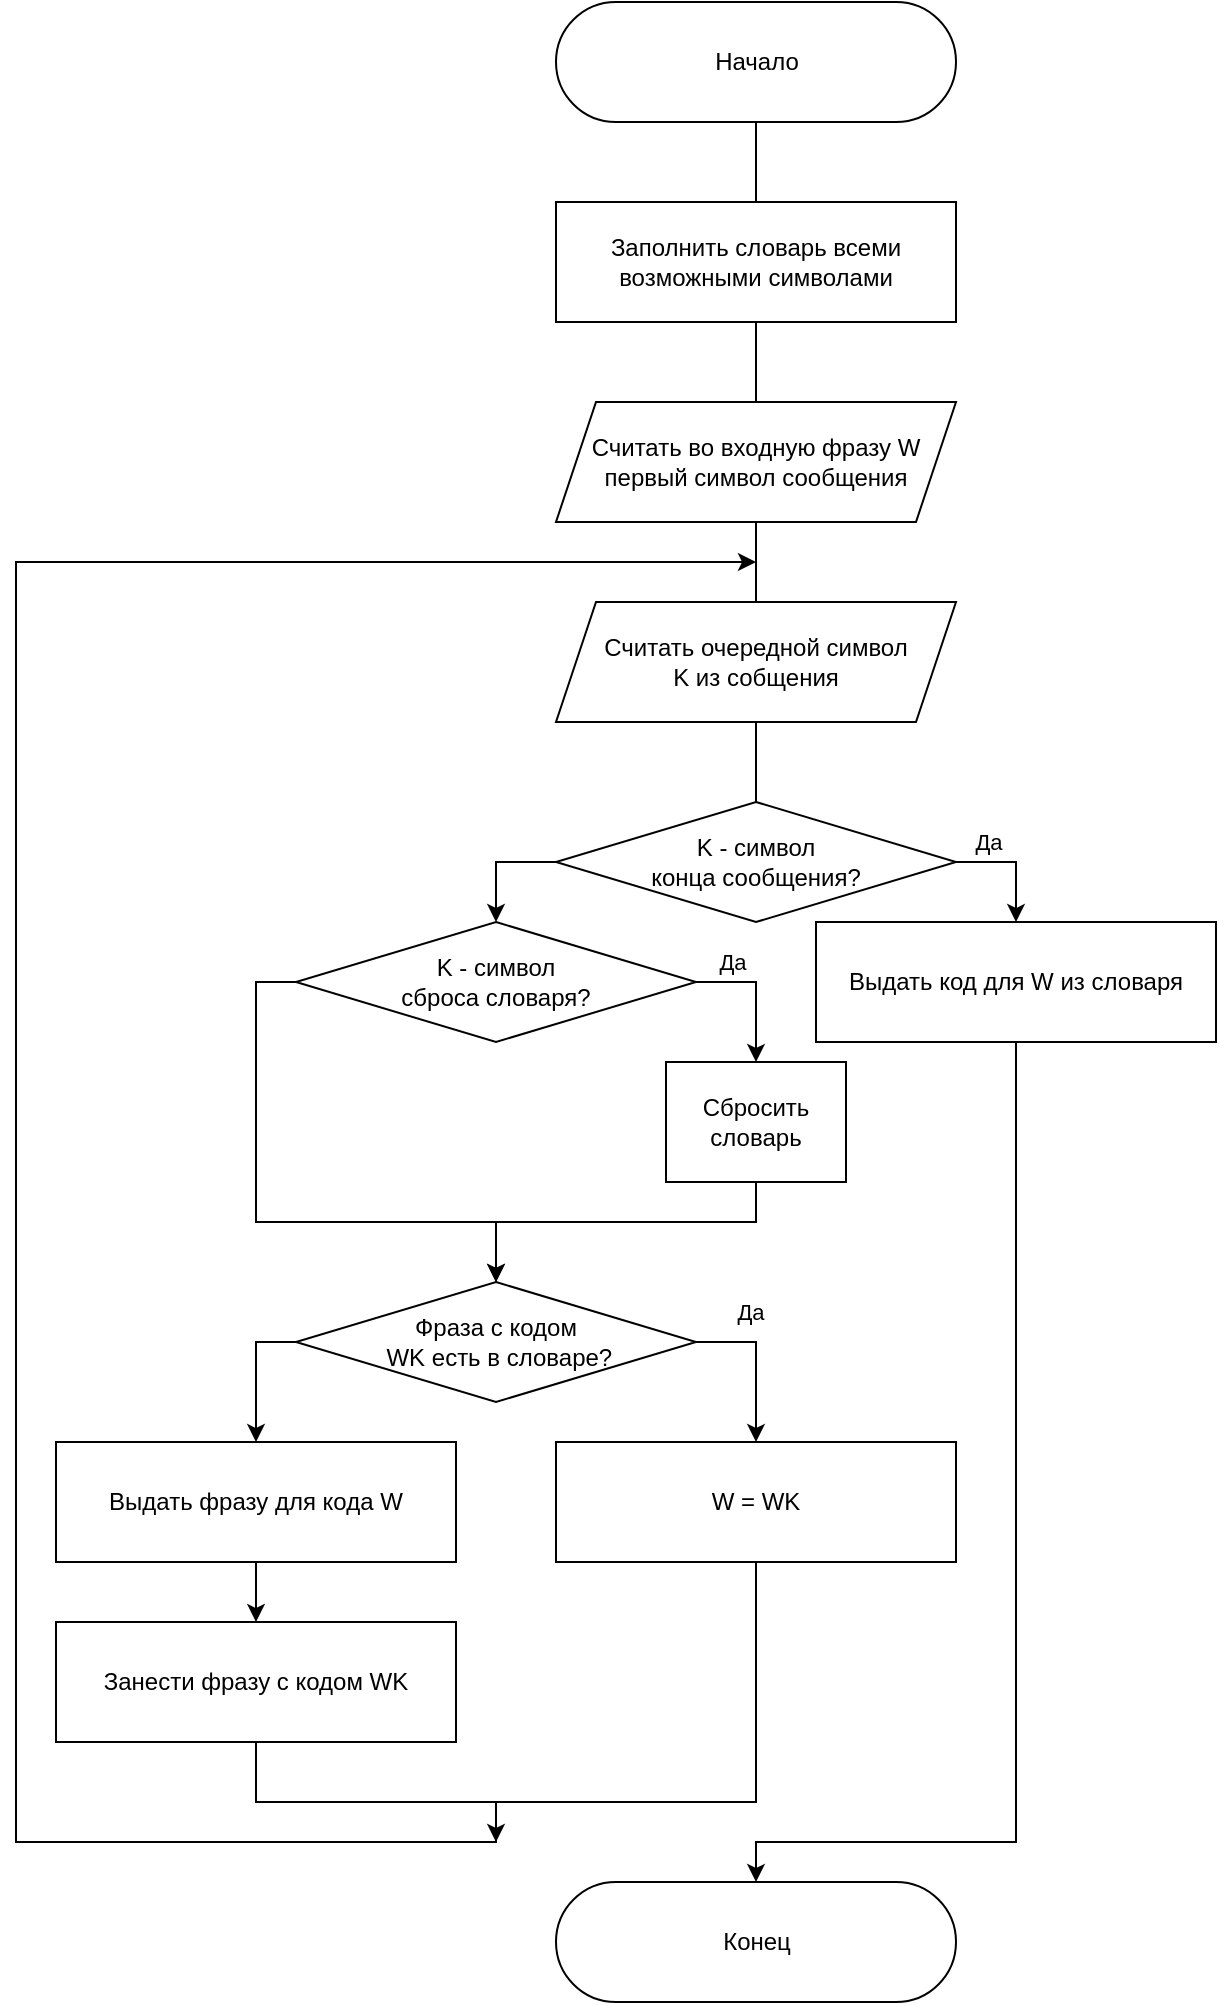 <mxfile>
    <diagram id="ckywP4RRBURvd0iQSMyh" name="Page-1">
        <mxGraphModel dx="2446" dy="1074" grid="0" gridSize="10" guides="1" tooltips="1" connect="1" arrows="1" fold="1" page="1" pageScale="1" pageWidth="1654" pageHeight="2336" math="0" shadow="0">
            <root>
                <mxCell id="0"/>
                <mxCell id="1" parent="0"/>
                <mxCell id="32" style="edgeStyle=none;rounded=0;html=1;exitX=0.5;exitY=0.5;exitDx=0;exitDy=30.0;exitPerimeter=0;entryX=0.5;entryY=0;entryDx=0;entryDy=0;endArrow=none;endFill=0;" parent="1" source="2" target="3" edge="1">
                    <mxGeometry relative="1" as="geometry"/>
                </mxCell>
                <mxCell id="2" value="Начало" style="html=1;dashed=0;whitespace=wrap;shape=mxgraph.dfd.start" parent="1" vertex="1">
                    <mxGeometry x="320" y="20" width="200" height="60" as="geometry"/>
                </mxCell>
                <mxCell id="33" style="edgeStyle=none;rounded=0;html=1;exitX=0.5;exitY=1;exitDx=0;exitDy=0;entryX=0.5;entryY=0;entryDx=0;entryDy=0;endArrow=none;endFill=0;" parent="1" source="3" target="4" edge="1">
                    <mxGeometry relative="1" as="geometry"/>
                </mxCell>
                <mxCell id="3" value="Заполнить словарь всеми возможными символами" style="whiteSpace=wrap;html=1;" parent="1" vertex="1">
                    <mxGeometry x="320" y="120" width="200" height="60" as="geometry"/>
                </mxCell>
                <mxCell id="35" style="edgeStyle=none;rounded=0;html=1;exitX=0.5;exitY=1;exitDx=0;exitDy=0;entryX=0.5;entryY=0;entryDx=0;entryDy=0;endArrow=none;endFill=0;" parent="1" source="4" target="5" edge="1">
                    <mxGeometry relative="1" as="geometry"/>
                </mxCell>
                <mxCell id="4" value="Считать во входную фразу W первый символ сообщения" style="shape=parallelogram;perimeter=parallelogramPerimeter;whiteSpace=wrap;html=1;fixedSize=1;" parent="1" vertex="1">
                    <mxGeometry x="320" y="220" width="200" height="60" as="geometry"/>
                </mxCell>
                <mxCell id="34" style="edgeStyle=none;rounded=0;html=1;exitX=0.5;exitY=1;exitDx=0;exitDy=0;entryX=0.5;entryY=0;entryDx=0;entryDy=0;endArrow=none;endFill=0;" parent="1" source="5" target="6" edge="1">
                    <mxGeometry relative="1" as="geometry"/>
                </mxCell>
                <mxCell id="5" value="Считать очередной символ &lt;br&gt;K из собщения" style="shape=parallelogram;perimeter=parallelogramPerimeter;whiteSpace=wrap;html=1;fixedSize=1;" parent="1" vertex="1">
                    <mxGeometry x="320" y="320" width="200" height="60" as="geometry"/>
                </mxCell>
                <mxCell id="12" style="edgeStyle=none;rounded=0;html=1;exitX=0;exitY=0.5;exitDx=0;exitDy=0;entryX=0.5;entryY=0;entryDx=0;entryDy=0;" parent="1" source="6" target="38" edge="1">
                    <mxGeometry relative="1" as="geometry">
                        <Array as="points">
                            <mxPoint x="290" y="450"/>
                        </Array>
                        <mxPoint x="290" y="480" as="targetPoint"/>
                    </mxGeometry>
                </mxCell>
                <mxCell id="13" style="edgeStyle=none;rounded=0;html=1;exitX=1;exitY=0.5;exitDx=0;exitDy=0;entryX=0.5;entryY=0;entryDx=0;entryDy=0;" parent="1" source="6" target="8" edge="1">
                    <mxGeometry relative="1" as="geometry">
                        <Array as="points">
                            <mxPoint x="550" y="450"/>
                        </Array>
                    </mxGeometry>
                </mxCell>
                <mxCell id="16" value="Да" style="edgeLabel;html=1;align=center;verticalAlign=middle;resizable=0;points=[];" parent="13" vertex="1" connectable="0">
                    <mxGeometry x="-0.465" relative="1" as="geometry">
                        <mxPoint y="-10" as="offset"/>
                    </mxGeometry>
                </mxCell>
                <mxCell id="6" value="K - символ &lt;br&gt;конца сообщения?" style="rhombus;whiteSpace=wrap;html=1;" parent="1" vertex="1">
                    <mxGeometry x="320" y="420" width="200" height="60" as="geometry"/>
                </mxCell>
                <mxCell id="30" style="edgeStyle=none;rounded=0;html=1;exitX=0.5;exitY=1;exitDx=0;exitDy=0;entryX=0.5;entryY=0.5;entryDx=0;entryDy=-30.0;entryPerimeter=0;endArrow=classic;endFill=1;" parent="1" source="8" target="29" edge="1">
                    <mxGeometry relative="1" as="geometry">
                        <Array as="points">
                            <mxPoint x="550" y="940"/>
                            <mxPoint x="420" y="940"/>
                        </Array>
                    </mxGeometry>
                </mxCell>
                <mxCell id="8" value="Выдать код для W из словаря" style="whiteSpace=wrap;html=1;" parent="1" vertex="1">
                    <mxGeometry x="450" y="480" width="200" height="60" as="geometry"/>
                </mxCell>
                <mxCell id="29" value="Конец" style="html=1;dashed=0;whitespace=wrap;shape=mxgraph.dfd.start" parent="1" vertex="1">
                    <mxGeometry x="320" y="960" width="200" height="60" as="geometry"/>
                </mxCell>
                <mxCell id="40" style="edgeStyle=none;html=1;exitX=1;exitY=0.5;exitDx=0;exitDy=0;entryX=0.5;entryY=0;entryDx=0;entryDy=0;rounded=0;" edge="1" parent="1" source="38" target="39">
                    <mxGeometry relative="1" as="geometry">
                        <Array as="points">
                            <mxPoint x="420" y="510"/>
                        </Array>
                    </mxGeometry>
                </mxCell>
                <mxCell id="45" value="Да" style="edgeLabel;html=1;align=center;verticalAlign=middle;resizable=0;points=[];" vertex="1" connectable="0" parent="40">
                    <mxGeometry x="-0.626" y="-1" relative="1" as="geometry">
                        <mxPoint x="5" y="-11" as="offset"/>
                    </mxGeometry>
                </mxCell>
                <mxCell id="44" style="edgeStyle=none;rounded=0;html=1;exitX=0;exitY=0.5;exitDx=0;exitDy=0;entryX=0.5;entryY=0;entryDx=0;entryDy=0;" edge="1" parent="1" source="38" target="41">
                    <mxGeometry relative="1" as="geometry">
                        <Array as="points">
                            <mxPoint x="170" y="510"/>
                            <mxPoint x="170" y="630"/>
                            <mxPoint x="290" y="630"/>
                        </Array>
                    </mxGeometry>
                </mxCell>
                <mxCell id="38" value="K - символ &lt;br&gt;сброса словаря?" style="rhombus;whiteSpace=wrap;html=1;" vertex="1" parent="1">
                    <mxGeometry x="190" y="480" width="200" height="60" as="geometry"/>
                </mxCell>
                <mxCell id="43" style="edgeStyle=none;rounded=0;html=1;exitX=0.5;exitY=1;exitDx=0;exitDy=0;entryX=0.5;entryY=0;entryDx=0;entryDy=0;" edge="1" parent="1" source="39" target="41">
                    <mxGeometry relative="1" as="geometry">
                        <Array as="points">
                            <mxPoint x="420" y="630"/>
                            <mxPoint x="290" y="630"/>
                        </Array>
                    </mxGeometry>
                </mxCell>
                <mxCell id="39" value="Сбросить словарь" style="whiteSpace=wrap;html=1;" vertex="1" parent="1">
                    <mxGeometry x="375" y="550" width="90" height="60" as="geometry"/>
                </mxCell>
                <mxCell id="47" style="edgeStyle=none;rounded=0;html=1;exitX=1;exitY=0.5;exitDx=0;exitDy=0;entryX=0.5;entryY=0;entryDx=0;entryDy=0;" edge="1" parent="1" source="41" target="46">
                    <mxGeometry relative="1" as="geometry">
                        <Array as="points">
                            <mxPoint x="420" y="690"/>
                        </Array>
                    </mxGeometry>
                </mxCell>
                <mxCell id="54" value="Да" style="edgeLabel;html=1;align=center;verticalAlign=middle;resizable=0;points=[];" vertex="1" connectable="0" parent="47">
                    <mxGeometry x="-0.363" y="-1" relative="1" as="geometry">
                        <mxPoint x="1" y="-16" as="offset"/>
                    </mxGeometry>
                </mxCell>
                <mxCell id="52" style="edgeStyle=none;rounded=0;html=1;exitX=0;exitY=0.5;exitDx=0;exitDy=0;entryX=0.5;entryY=0;entryDx=0;entryDy=0;" edge="1" parent="1" source="41" target="48">
                    <mxGeometry relative="1" as="geometry">
                        <Array as="points">
                            <mxPoint x="170" y="690"/>
                        </Array>
                    </mxGeometry>
                </mxCell>
                <mxCell id="41" value="Фраза с кодом&lt;br&gt;&amp;nbsp;WK есть в словаре?" style="rhombus;whiteSpace=wrap;html=1;" vertex="1" parent="1">
                    <mxGeometry x="190" y="660" width="200" height="60" as="geometry"/>
                </mxCell>
                <mxCell id="51" style="edgeStyle=none;rounded=0;html=1;exitX=0.5;exitY=1;exitDx=0;exitDy=0;" edge="1" parent="1" source="46">
                    <mxGeometry relative="1" as="geometry">
                        <mxPoint x="290" y="940" as="targetPoint"/>
                        <Array as="points">
                            <mxPoint x="420" y="920"/>
                            <mxPoint x="290" y="920"/>
                        </Array>
                    </mxGeometry>
                </mxCell>
                <mxCell id="46" value="W = WK" style="whiteSpace=wrap;html=1;" vertex="1" parent="1">
                    <mxGeometry x="320" y="740" width="200" height="60" as="geometry"/>
                </mxCell>
                <mxCell id="53" style="edgeStyle=none;rounded=0;html=1;exitX=0.5;exitY=1;exitDx=0;exitDy=0;entryX=0.5;entryY=0;entryDx=0;entryDy=0;" edge="1" parent="1" source="48" target="49">
                    <mxGeometry relative="1" as="geometry"/>
                </mxCell>
                <mxCell id="48" value="Выдать фразу для кода W" style="whiteSpace=wrap;html=1;" vertex="1" parent="1">
                    <mxGeometry x="70" y="740" width="200" height="60" as="geometry"/>
                </mxCell>
                <mxCell id="50" style="edgeStyle=none;rounded=0;html=1;exitX=0.5;exitY=1;exitDx=0;exitDy=0;" edge="1" parent="1" source="49">
                    <mxGeometry relative="1" as="geometry">
                        <mxPoint x="420" y="300" as="targetPoint"/>
                        <Array as="points">
                            <mxPoint x="170" y="920"/>
                            <mxPoint x="290" y="920"/>
                            <mxPoint x="290" y="940"/>
                            <mxPoint x="50" y="940"/>
                            <mxPoint x="50" y="300"/>
                        </Array>
                    </mxGeometry>
                </mxCell>
                <mxCell id="49" value="Занести фразу с кодом WK" style="whiteSpace=wrap;html=1;" vertex="1" parent="1">
                    <mxGeometry x="70" y="830" width="200" height="60" as="geometry"/>
                </mxCell>
            </root>
        </mxGraphModel>
    </diagram>
</mxfile>